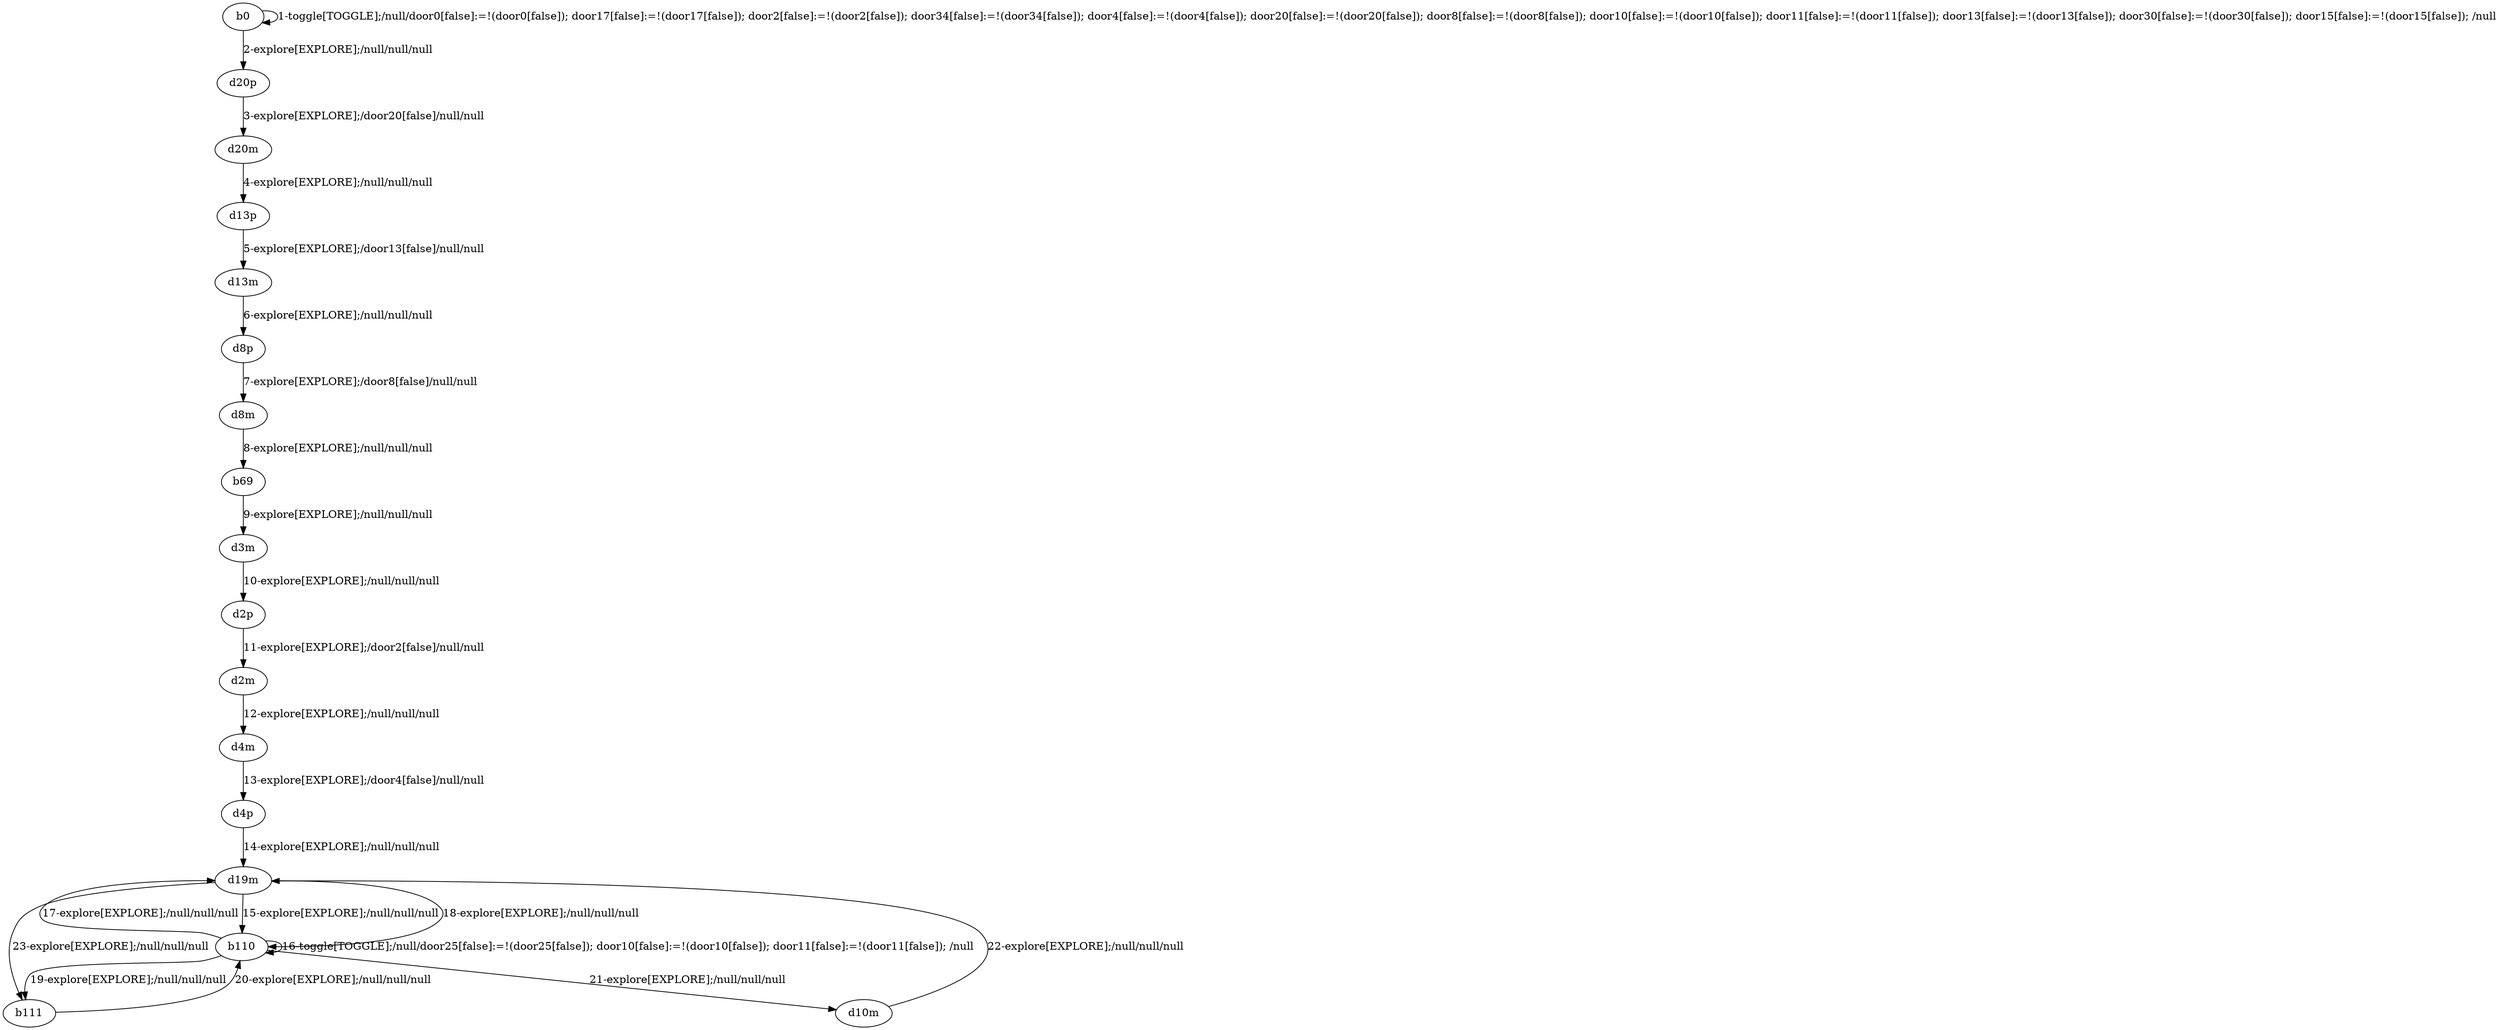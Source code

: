 # Total number of goals covered by this test: 1
# d19m --> b111

digraph g {
"b0" -> "b0" [label = "1-toggle[TOGGLE];/null/door0[false]:=!(door0[false]); door17[false]:=!(door17[false]); door2[false]:=!(door2[false]); door34[false]:=!(door34[false]); door4[false]:=!(door4[false]); door20[false]:=!(door20[false]); door8[false]:=!(door8[false]); door10[false]:=!(door10[false]); door11[false]:=!(door11[false]); door13[false]:=!(door13[false]); door30[false]:=!(door30[false]); door15[false]:=!(door15[false]); /null"];
"b0" -> "d20p" [label = "2-explore[EXPLORE];/null/null/null"];
"d20p" -> "d20m" [label = "3-explore[EXPLORE];/door20[false]/null/null"];
"d20m" -> "d13p" [label = "4-explore[EXPLORE];/null/null/null"];
"d13p" -> "d13m" [label = "5-explore[EXPLORE];/door13[false]/null/null"];
"d13m" -> "d8p" [label = "6-explore[EXPLORE];/null/null/null"];
"d8p" -> "d8m" [label = "7-explore[EXPLORE];/door8[false]/null/null"];
"d8m" -> "b69" [label = "8-explore[EXPLORE];/null/null/null"];
"b69" -> "d3m" [label = "9-explore[EXPLORE];/null/null/null"];
"d3m" -> "d2p" [label = "10-explore[EXPLORE];/null/null/null"];
"d2p" -> "d2m" [label = "11-explore[EXPLORE];/door2[false]/null/null"];
"d2m" -> "d4m" [label = "12-explore[EXPLORE];/null/null/null"];
"d4m" -> "d4p" [label = "13-explore[EXPLORE];/door4[false]/null/null"];
"d4p" -> "d19m" [label = "14-explore[EXPLORE];/null/null/null"];
"d19m" -> "b110" [label = "15-explore[EXPLORE];/null/null/null"];
"b110" -> "b110" [label = "16-toggle[TOGGLE];/null/door25[false]:=!(door25[false]); door10[false]:=!(door10[false]); door11[false]:=!(door11[false]); /null"];
"b110" -> "d19m" [label = "17-explore[EXPLORE];/null/null/null"];
"d19m" -> "b110" [label = "18-explore[EXPLORE];/null/null/null"];
"b110" -> "b111" [label = "19-explore[EXPLORE];/null/null/null"];
"b111" -> "b110" [label = "20-explore[EXPLORE];/null/null/null"];
"b110" -> "d10m" [label = "21-explore[EXPLORE];/null/null/null"];
"d10m" -> "d19m" [label = "22-explore[EXPLORE];/null/null/null"];
"d19m" -> "b111" [label = "23-explore[EXPLORE];/null/null/null"];
}